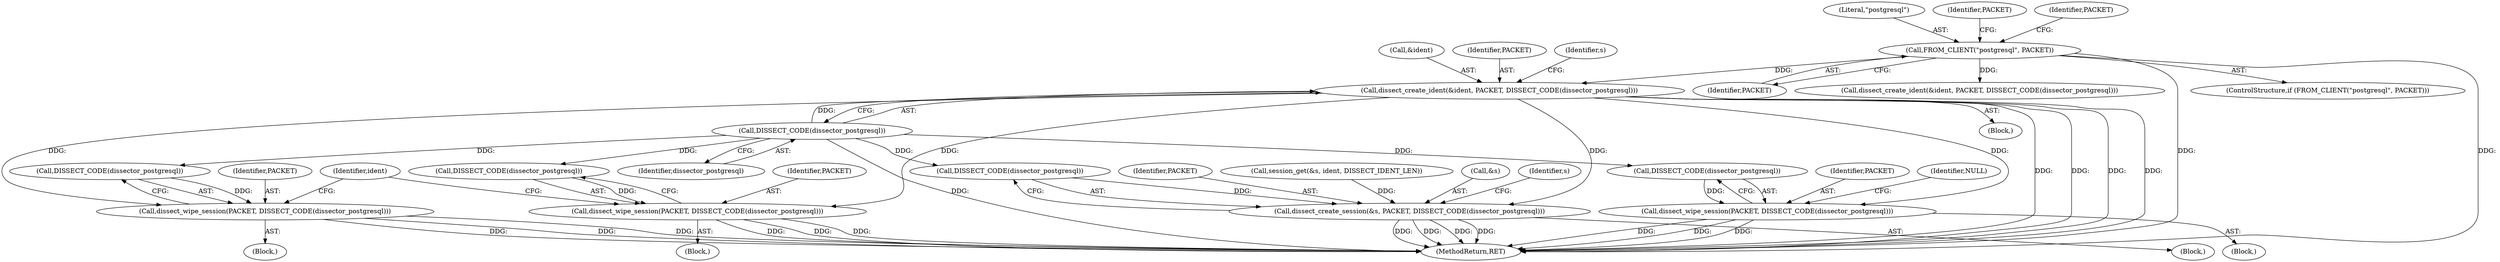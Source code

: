 digraph "0_ettercap_e3abe7d7585ecc420a7cab73313216613aadad5a@API" {
"1000150" [label="(Call,dissect_create_ident(&ident, PACKET, DISSECT_CODE(dissector_postgresql)))"];
"1000136" [label="(Call,FROM_CLIENT(\"postgresql\", PACKET))"];
"1000154" [label="(Call,DISSECT_CODE(dissector_postgresql))"];
"1000203" [label="(Call,dissect_create_session(&s, PACKET, DISSECT_CODE(dissector_postgresql)))"];
"1000369" [label="(Call,dissect_wipe_session(PACKET, DISSECT_CODE(dissector_postgresql)))"];
"1000416" [label="(Call,dissect_wipe_session(PACKET, DISSECT_CODE(dissector_postgresql)))"];
"1000459" [label="(Call,dissect_wipe_session(PACKET, DISSECT_CODE(dissector_postgresql)))"];
"1000204" [label="(Call,&s)"];
"1000137" [label="(Literal,\"postgresql\")"];
"1000461" [label="(Call,DISSECT_CODE(dissector_postgresql))"];
"1000592" [label="(MethodReturn,RET)"];
"1000589" [label="(Identifier,ident)"];
"1000150" [label="(Call,dissect_create_ident(&ident, PACKET, DISSECT_CODE(dissector_postgresql)))"];
"1000469" [label="(Identifier,PACKET)"];
"1000416" [label="(Call,dissect_wipe_session(PACKET, DISSECT_CODE(dissector_postgresql)))"];
"1000203" [label="(Call,dissect_create_session(&s, PACKET, DISSECT_CODE(dissector_postgresql)))"];
"1000296" [label="(Block,)"];
"1000155" [label="(Identifier,dissector_postgresql)"];
"1000386" [label="(Block,)"];
"1000459" [label="(Call,dissect_wipe_session(PACKET, DISSECT_CODE(dissector_postgresql)))"];
"1000417" [label="(Identifier,PACKET)"];
"1000211" [label="(Identifier,s)"];
"1000369" [label="(Call,dissect_wipe_session(PACKET, DISSECT_CODE(dissector_postgresql)))"];
"1000418" [label="(Call,DISSECT_CODE(dissector_postgresql))"];
"1000138" [label="(Identifier,PACKET)"];
"1000415" [label="(Block,)"];
"1000475" [label="(Call,dissect_create_ident(&ident, PACKET, DISSECT_CODE(dissector_postgresql)))"];
"1000144" [label="(Identifier,PACKET)"];
"1000370" [label="(Identifier,PACKET)"];
"1000135" [label="(ControlStructure,if (FROM_CLIENT(\"postgresql\", PACKET)))"];
"1000139" [label="(Block,)"];
"1000371" [label="(Call,DISSECT_CODE(dissector_postgresql))"];
"1000206" [label="(Identifier,PACKET)"];
"1000158" [label="(Call,session_get(&s, ident, DISSECT_IDENT_LEN))"];
"1000153" [label="(Identifier,PACKET)"];
"1000154" [label="(Call,DISSECT_CODE(dissector_postgresql))"];
"1000421" [label="(Identifier,NULL)"];
"1000160" [label="(Identifier,s)"];
"1000202" [label="(Block,)"];
"1000151" [label="(Call,&ident)"];
"1000207" [label="(Call,DISSECT_CODE(dissector_postgresql))"];
"1000460" [label="(Identifier,PACKET)"];
"1000136" [label="(Call,FROM_CLIENT(\"postgresql\", PACKET))"];
"1000150" -> "1000139"  [label="AST: "];
"1000150" -> "1000154"  [label="CFG: "];
"1000151" -> "1000150"  [label="AST: "];
"1000153" -> "1000150"  [label="AST: "];
"1000154" -> "1000150"  [label="AST: "];
"1000160" -> "1000150"  [label="CFG: "];
"1000150" -> "1000592"  [label="DDG: "];
"1000150" -> "1000592"  [label="DDG: "];
"1000150" -> "1000592"  [label="DDG: "];
"1000150" -> "1000592"  [label="DDG: "];
"1000136" -> "1000150"  [label="DDG: "];
"1000154" -> "1000150"  [label="DDG: "];
"1000150" -> "1000203"  [label="DDG: "];
"1000150" -> "1000369"  [label="DDG: "];
"1000150" -> "1000416"  [label="DDG: "];
"1000150" -> "1000459"  [label="DDG: "];
"1000136" -> "1000135"  [label="AST: "];
"1000136" -> "1000138"  [label="CFG: "];
"1000137" -> "1000136"  [label="AST: "];
"1000138" -> "1000136"  [label="AST: "];
"1000144" -> "1000136"  [label="CFG: "];
"1000469" -> "1000136"  [label="CFG: "];
"1000136" -> "1000592"  [label="DDG: "];
"1000136" -> "1000592"  [label="DDG: "];
"1000136" -> "1000475"  [label="DDG: "];
"1000154" -> "1000155"  [label="CFG: "];
"1000155" -> "1000154"  [label="AST: "];
"1000154" -> "1000592"  [label="DDG: "];
"1000154" -> "1000207"  [label="DDG: "];
"1000154" -> "1000371"  [label="DDG: "];
"1000154" -> "1000418"  [label="DDG: "];
"1000154" -> "1000461"  [label="DDG: "];
"1000203" -> "1000202"  [label="AST: "];
"1000203" -> "1000207"  [label="CFG: "];
"1000204" -> "1000203"  [label="AST: "];
"1000206" -> "1000203"  [label="AST: "];
"1000207" -> "1000203"  [label="AST: "];
"1000211" -> "1000203"  [label="CFG: "];
"1000203" -> "1000592"  [label="DDG: "];
"1000203" -> "1000592"  [label="DDG: "];
"1000203" -> "1000592"  [label="DDG: "];
"1000203" -> "1000592"  [label="DDG: "];
"1000158" -> "1000203"  [label="DDG: "];
"1000207" -> "1000203"  [label="DDG: "];
"1000369" -> "1000296"  [label="AST: "];
"1000369" -> "1000371"  [label="CFG: "];
"1000370" -> "1000369"  [label="AST: "];
"1000371" -> "1000369"  [label="AST: "];
"1000589" -> "1000369"  [label="CFG: "];
"1000369" -> "1000592"  [label="DDG: "];
"1000369" -> "1000592"  [label="DDG: "];
"1000369" -> "1000592"  [label="DDG: "];
"1000371" -> "1000369"  [label="DDG: "];
"1000416" -> "1000415"  [label="AST: "];
"1000416" -> "1000418"  [label="CFG: "];
"1000417" -> "1000416"  [label="AST: "];
"1000418" -> "1000416"  [label="AST: "];
"1000421" -> "1000416"  [label="CFG: "];
"1000416" -> "1000592"  [label="DDG: "];
"1000416" -> "1000592"  [label="DDG: "];
"1000416" -> "1000592"  [label="DDG: "];
"1000418" -> "1000416"  [label="DDG: "];
"1000459" -> "1000386"  [label="AST: "];
"1000459" -> "1000461"  [label="CFG: "];
"1000460" -> "1000459"  [label="AST: "];
"1000461" -> "1000459"  [label="AST: "];
"1000589" -> "1000459"  [label="CFG: "];
"1000459" -> "1000592"  [label="DDG: "];
"1000459" -> "1000592"  [label="DDG: "];
"1000459" -> "1000592"  [label="DDG: "];
"1000461" -> "1000459"  [label="DDG: "];
}
